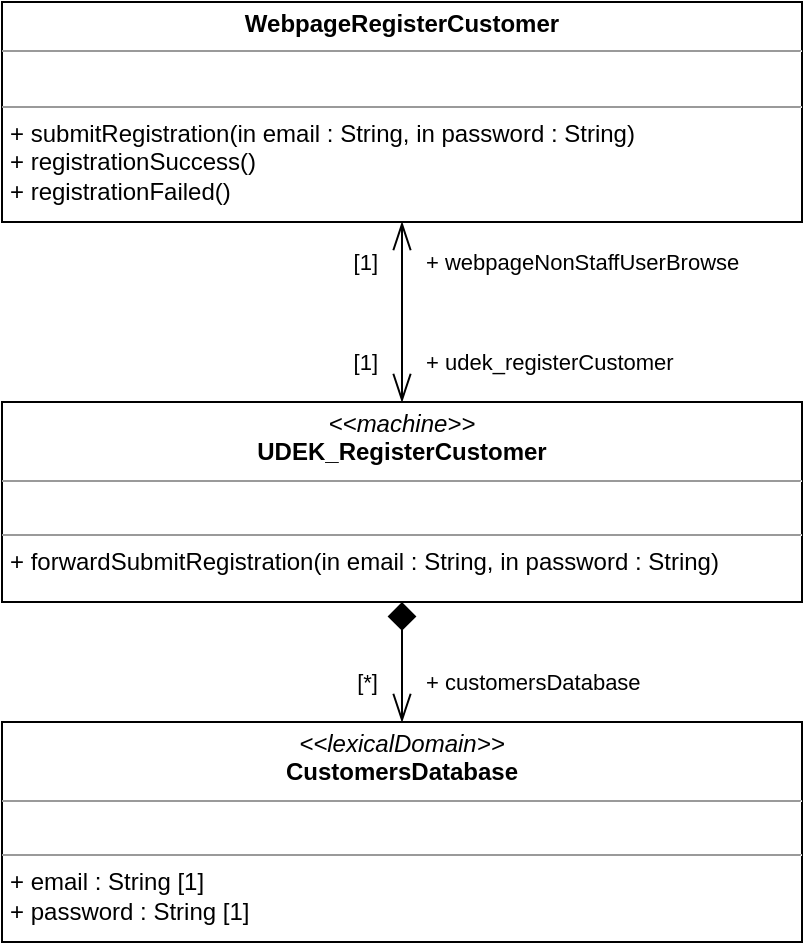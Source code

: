 <mxfile version="16.5.1" type="device"><diagram id="xipJ7WYbZSQ4OafRACD9" name="Page-1"><mxGraphModel dx="1178" dy="706" grid="1" gridSize="10" guides="1" tooltips="1" connect="1" arrows="1" fold="1" page="1" pageScale="1" pageWidth="3300" pageHeight="2339" math="0" shadow="0"><root><mxCell id="0"/><mxCell id="1" parent="0"/><mxCell id="QIFVHsvpwOAZJeWu5MAw-4" style="rounded=0;orthogonalLoop=1;jettySize=auto;html=1;startArrow=openThin;startFill=0;endArrow=openThin;endFill=0;endSize=12;startSize=12;" edge="1" parent="1" source="QIFVHsvpwOAZJeWu5MAw-1" target="QIFVHsvpwOAZJeWu5MAw-3"><mxGeometry relative="1" as="geometry"/></mxCell><mxCell id="QIFVHsvpwOAZJeWu5MAw-10" style="edgeStyle=none;shape=connector;rounded=0;orthogonalLoop=1;jettySize=auto;html=1;labelBackgroundColor=default;fontFamily=Helvetica;fontSize=11;fontColor=default;startArrow=diamond;startFill=1;endArrow=openThin;endFill=0;startSize=12;endSize=12;strokeColor=default;" edge="1" parent="1" source="QIFVHsvpwOAZJeWu5MAw-1" target="QIFVHsvpwOAZJeWu5MAw-7"><mxGeometry relative="1" as="geometry"/></mxCell><mxCell id="QIFVHsvpwOAZJeWu5MAw-1" value="&lt;p style=&quot;margin: 0px ; margin-top: 4px ; text-align: center&quot;&gt;&lt;i&gt;&amp;lt;&amp;lt;machine&amp;gt;&amp;gt;&lt;/i&gt;&lt;br&gt;&lt;b&gt;UDEK_RegisterCustomer&lt;/b&gt;&lt;/p&gt;&lt;hr size=&quot;1&quot;&gt;&lt;p style=&quot;margin: 0px ; margin-left: 4px&quot;&gt;&lt;br&gt;&lt;/p&gt;&lt;hr size=&quot;1&quot;&gt;&lt;p style=&quot;margin: 0px ; margin-left: 4px&quot;&gt;+ forwardSubmitRegistration(in email : String, in password : String)&lt;br&gt;&lt;/p&gt;" style="verticalAlign=top;align=left;overflow=fill;fontSize=12;fontFamily=Helvetica;html=1;rounded=0;shadow=0;glass=0;comic=0;sketch=0;pointerEvents=1;fontColor=default;gradientColor=none;container=0;" vertex="1" parent="1"><mxGeometry x="280" y="240" width="400" height="100" as="geometry"/></mxCell><mxCell id="QIFVHsvpwOAZJeWu5MAw-3" value="&lt;p style=&quot;margin: 0px ; margin-top: 4px ; text-align: center&quot;&gt;&lt;b&gt;WebpageRegisterCustomer&lt;/b&gt;&lt;/p&gt;&lt;hr size=&quot;1&quot;&gt;&lt;p style=&quot;margin: 0px ; margin-left: 4px&quot;&gt;&lt;br&gt;&lt;/p&gt;&lt;hr size=&quot;1&quot;&gt;&lt;p style=&quot;margin: 0px ; margin-left: 4px&quot;&gt;+ submitRegistration(in email : String, in password : String)&lt;/p&gt;&lt;p style=&quot;margin: 0px ; margin-left: 4px&quot;&gt;+ registrationSuccess()&lt;/p&gt;&lt;p style=&quot;margin: 0px ; margin-left: 4px&quot;&gt;+ registrationFailed()&lt;/p&gt;" style="verticalAlign=top;align=left;overflow=fill;fontSize=12;fontFamily=Helvetica;html=1;" vertex="1" parent="1"><mxGeometry x="280" y="40" width="400" height="110" as="geometry"/></mxCell><mxCell id="QIFVHsvpwOAZJeWu5MAw-5" value="[1]" style="text;html=1;strokeColor=none;fillColor=none;align=right;verticalAlign=middle;whiteSpace=wrap;rounded=0;fontFamily=Helvetica;fontSize=11;fontColor=default;" vertex="1" parent="1"><mxGeometry x="450" y="160" width="20" height="20" as="geometry"/></mxCell><mxCell id="QIFVHsvpwOAZJeWu5MAw-6" value="+ webpageNonStaffUserBrowse" style="text;html=1;strokeColor=none;fillColor=none;align=left;verticalAlign=middle;whiteSpace=wrap;rounded=0;fontFamily=Helvetica;fontSize=11;fontColor=default;" vertex="1" parent="1"><mxGeometry x="490" y="160" width="180" height="20" as="geometry"/></mxCell><mxCell id="QIFVHsvpwOAZJeWu5MAw-7" value="&lt;p style=&quot;margin: 0px ; margin-top: 4px ; text-align: center&quot;&gt;&lt;i&gt;&amp;lt;&amp;lt;lexicalDomain&amp;gt;&amp;gt;&lt;/i&gt;&lt;br&gt;&lt;b&gt;CustomersDatabase&lt;/b&gt;&lt;/p&gt;&lt;hr size=&quot;1&quot;&gt;&lt;p style=&quot;margin: 0px ; margin-left: 4px&quot;&gt;&lt;br&gt;&lt;/p&gt;&lt;hr size=&quot;1&quot;&gt;&lt;p style=&quot;margin: 0px ; margin-left: 4px&quot;&gt;+ email : String [1]&lt;br&gt;&lt;/p&gt;&lt;p style=&quot;margin: 0px ; margin-left: 4px&quot;&gt;+ password : String [1]&lt;/p&gt;" style="verticalAlign=top;align=left;overflow=fill;fontSize=12;fontFamily=Helvetica;html=1;rounded=0;shadow=0;glass=0;comic=0;sketch=0;pointerEvents=1;fontColor=default;gradientColor=none;container=0;" vertex="1" parent="1"><mxGeometry x="280" y="400" width="400" height="110" as="geometry"/></mxCell><mxCell id="QIFVHsvpwOAZJeWu5MAw-8" value="[1]" style="text;html=1;strokeColor=none;fillColor=none;align=right;verticalAlign=middle;whiteSpace=wrap;rounded=0;fontFamily=Helvetica;fontSize=11;fontColor=default;" vertex="1" parent="1"><mxGeometry x="450" y="210" width="20" height="20" as="geometry"/></mxCell><mxCell id="QIFVHsvpwOAZJeWu5MAw-9" value="+ udek_registerCustomer" style="text;html=1;strokeColor=none;fillColor=none;align=left;verticalAlign=middle;whiteSpace=wrap;rounded=0;fontFamily=Helvetica;fontSize=11;fontColor=default;" vertex="1" parent="1"><mxGeometry x="490" y="210" width="180" height="20" as="geometry"/></mxCell><mxCell id="QIFVHsvpwOAZJeWu5MAw-11" value="[*]" style="text;html=1;strokeColor=none;fillColor=none;align=right;verticalAlign=middle;whiteSpace=wrap;rounded=0;fontFamily=Helvetica;fontSize=11;fontColor=default;" vertex="1" parent="1"><mxGeometry x="450" y="370" width="20" height="20" as="geometry"/></mxCell><mxCell id="QIFVHsvpwOAZJeWu5MAw-12" value="+ customersDatabase" style="text;html=1;strokeColor=none;fillColor=none;align=left;verticalAlign=middle;whiteSpace=wrap;rounded=0;fontFamily=Helvetica;fontSize=11;fontColor=default;" vertex="1" parent="1"><mxGeometry x="490" y="370" width="180" height="20" as="geometry"/></mxCell></root></mxGraphModel></diagram></mxfile>